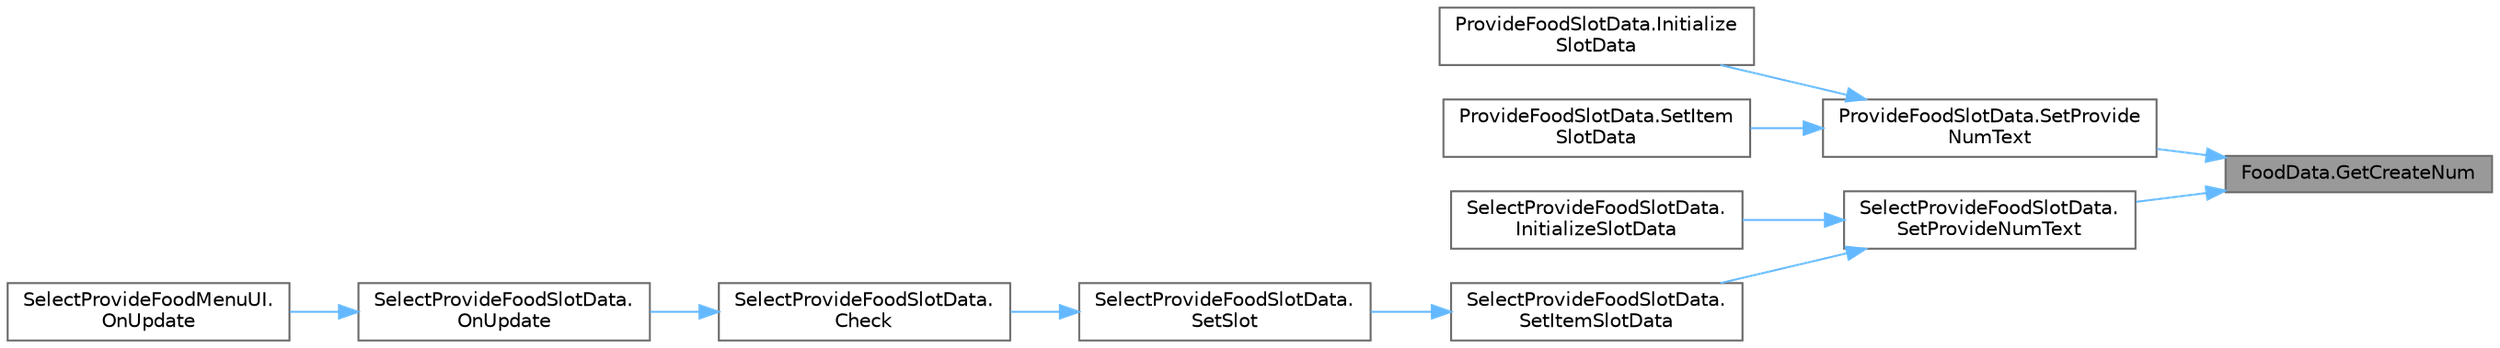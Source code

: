 digraph "FoodData.GetCreateNum"
{
 // LATEX_PDF_SIZE
  bgcolor="transparent";
  edge [fontname=Helvetica,fontsize=10,labelfontname=Helvetica,labelfontsize=10];
  node [fontname=Helvetica,fontsize=10,shape=box,height=0.2,width=0.4];
  rankdir="RL";
  Node1 [id="Node000001",label="FoodData.GetCreateNum",height=0.2,width=0.4,color="gray40", fillcolor="grey60", style="filled", fontcolor="black",tooltip="引数料理が作成できる数を確認するメソッド"];
  Node1 -> Node2 [id="edge11_Node000001_Node000002",dir="back",color="steelblue1",style="solid",tooltip=" "];
  Node2 [id="Node000002",label="ProvideFoodSlotData.SetProvide\lNumText",height=0.2,width=0.4,color="grey40", fillcolor="white", style="filled",URL="$class_provide_food_slot_data.html#a06a17ce4391f813049f5963fd812cc00",tooltip=" "];
  Node2 -> Node3 [id="edge12_Node000002_Node000003",dir="back",color="steelblue1",style="solid",tooltip=" "];
  Node3 [id="Node000003",label="ProvideFoodSlotData.Initialize\lSlotData",height=0.2,width=0.4,color="grey40", fillcolor="white", style="filled",URL="$class_provide_food_slot_data.html#ad00af79418884ed62e3205157c88124a",tooltip=" "];
  Node2 -> Node4 [id="edge13_Node000002_Node000004",dir="back",color="steelblue1",style="solid",tooltip=" "];
  Node4 [id="Node000004",label="ProvideFoodSlotData.SetItem\lSlotData",height=0.2,width=0.4,color="grey40", fillcolor="white", style="filled",URL="$class_provide_food_slot_data.html#ab133829ad866b084df7d55e3d3fa2f7a",tooltip=" "];
  Node1 -> Node5 [id="edge14_Node000001_Node000005",dir="back",color="steelblue1",style="solid",tooltip=" "];
  Node5 [id="Node000005",label="SelectProvideFoodSlotData.\lSetProvideNumText",height=0.2,width=0.4,color="grey40", fillcolor="white", style="filled",URL="$class_select_provide_food_slot_data.html#a7d1086247bcf6c59c724e1b1b4afb33a",tooltip=" "];
  Node5 -> Node6 [id="edge15_Node000005_Node000006",dir="back",color="steelblue1",style="solid",tooltip=" "];
  Node6 [id="Node000006",label="SelectProvideFoodSlotData.\lInitializeSlotData",height=0.2,width=0.4,color="grey40", fillcolor="white", style="filled",URL="$class_select_provide_food_slot_data.html#aa304dcc32cd6c599205e6e8d6b23466a",tooltip=" "];
  Node5 -> Node7 [id="edge16_Node000005_Node000007",dir="back",color="steelblue1",style="solid",tooltip=" "];
  Node7 [id="Node000007",label="SelectProvideFoodSlotData.\lSetItemSlotData",height=0.2,width=0.4,color="grey40", fillcolor="white", style="filled",URL="$class_select_provide_food_slot_data.html#a127c405f2554a8aee37ed4cc4a0f55b8",tooltip=" "];
  Node7 -> Node8 [id="edge17_Node000007_Node000008",dir="back",color="steelblue1",style="solid",tooltip=" "];
  Node8 [id="Node000008",label="SelectProvideFoodSlotData.\lSetSlot",height=0.2,width=0.4,color="grey40", fillcolor="white", style="filled",URL="$class_select_provide_food_slot_data.html#a3f4d24139211255883599b2e59eb94f0",tooltip=" "];
  Node8 -> Node9 [id="edge18_Node000008_Node000009",dir="back",color="steelblue1",style="solid",tooltip=" "];
  Node9 [id="Node000009",label="SelectProvideFoodSlotData.\lCheck",height=0.2,width=0.4,color="grey40", fillcolor="white", style="filled",URL="$class_select_provide_food_slot_data.html#a900c8ed0ea1600d9051c7ecfb5b30785",tooltip=" "];
  Node9 -> Node10 [id="edge19_Node000009_Node000010",dir="back",color="steelblue1",style="solid",tooltip=" "];
  Node10 [id="Node000010",label="SelectProvideFoodSlotData.\lOnUpdate",height=0.2,width=0.4,color="grey40", fillcolor="white", style="filled",URL="$class_select_provide_food_slot_data.html#a8ca805aa395594bc4c4fb1e6d792a79e",tooltip=" "];
  Node10 -> Node11 [id="edge20_Node000010_Node000011",dir="back",color="steelblue1",style="solid",tooltip=" "];
  Node11 [id="Node000011",label="SelectProvideFoodMenuUI.\lOnUpdate",height=0.2,width=0.4,color="grey40", fillcolor="white", style="filled",URL="$class_select_provide_food_menu_u_i.html#adb348cb5cdebcad98b0e8892537469df",tooltip="常に動作"];
}
